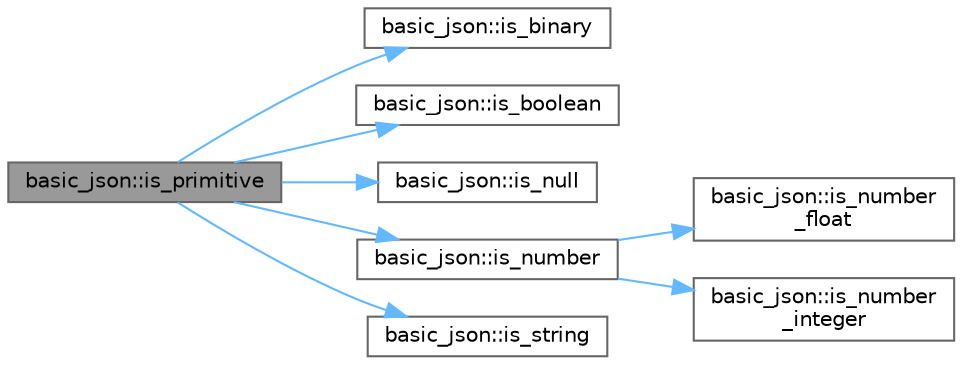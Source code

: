 digraph "basic_json::is_primitive"
{
 // LATEX_PDF_SIZE
  bgcolor="transparent";
  edge [fontname=Helvetica,fontsize=10,labelfontname=Helvetica,labelfontsize=10];
  node [fontname=Helvetica,fontsize=10,shape=box,height=0.2,width=0.4];
  rankdir="LR";
  Node1 [id="Node000001",label="basic_json::is_primitive",height=0.2,width=0.4,color="gray40", fillcolor="grey60", style="filled", fontcolor="black",tooltip="return whether type is primitive"];
  Node1 -> Node2 [id="edge8_Node000001_Node000002",color="steelblue1",style="solid",tooltip=" "];
  Node2 [id="Node000002",label="basic_json::is_binary",height=0.2,width=0.4,color="grey40", fillcolor="white", style="filled",URL="$classbasic__json.html#aa25e81e71e2a263c0431f02f3245a8aa",tooltip="return whether value is a binary array"];
  Node1 -> Node3 [id="edge9_Node000001_Node000003",color="steelblue1",style="solid",tooltip=" "];
  Node3 [id="Node000003",label="basic_json::is_boolean",height=0.2,width=0.4,color="grey40", fillcolor="white", style="filled",URL="$classbasic__json.html#a814771ab0add0def16119c157b44003a",tooltip="return whether value is a boolean"];
  Node1 -> Node4 [id="edge10_Node000001_Node000004",color="steelblue1",style="solid",tooltip=" "];
  Node4 [id="Node000004",label="basic_json::is_null",height=0.2,width=0.4,color="grey40", fillcolor="white", style="filled",URL="$classbasic__json.html#a6ed948b2c2e71ce5f5c03b5eeb575df4",tooltip="return whether value is null"];
  Node1 -> Node5 [id="edge11_Node000001_Node000005",color="steelblue1",style="solid",tooltip=" "];
  Node5 [id="Node000005",label="basic_json::is_number",height=0.2,width=0.4,color="grey40", fillcolor="white", style="filled",URL="$classbasic__json.html#ab84294fe5d1a2822e2f67685f6e8c735",tooltip="return whether value is a number"];
  Node5 -> Node6 [id="edge12_Node000005_Node000006",color="steelblue1",style="solid",tooltip=" "];
  Node6 [id="Node000006",label="basic_json::is_number\l_float",height=0.2,width=0.4,color="grey40", fillcolor="white", style="filled",URL="$classbasic__json.html#aa8c885a9182fd22b05826ab2a9548f60",tooltip="return whether value is a floating-point number"];
  Node5 -> Node7 [id="edge13_Node000005_Node000007",color="steelblue1",style="solid",tooltip=" "];
  Node7 [id="Node000007",label="basic_json::is_number\l_integer",height=0.2,width=0.4,color="grey40", fillcolor="white", style="filled",URL="$classbasic__json.html#ad14438fe7c1f5a2f750eb56b8e73e538",tooltip="return whether value is an integer number"];
  Node1 -> Node8 [id="edge14_Node000001_Node000008",color="steelblue1",style="solid",tooltip=" "];
  Node8 [id="Node000008",label="basic_json::is_string",height=0.2,width=0.4,color="grey40", fillcolor="white", style="filled",URL="$classbasic__json.html#a3d4378552d27c9f15e4cb4ff4c075c94",tooltip="return whether value is a string"];
}
